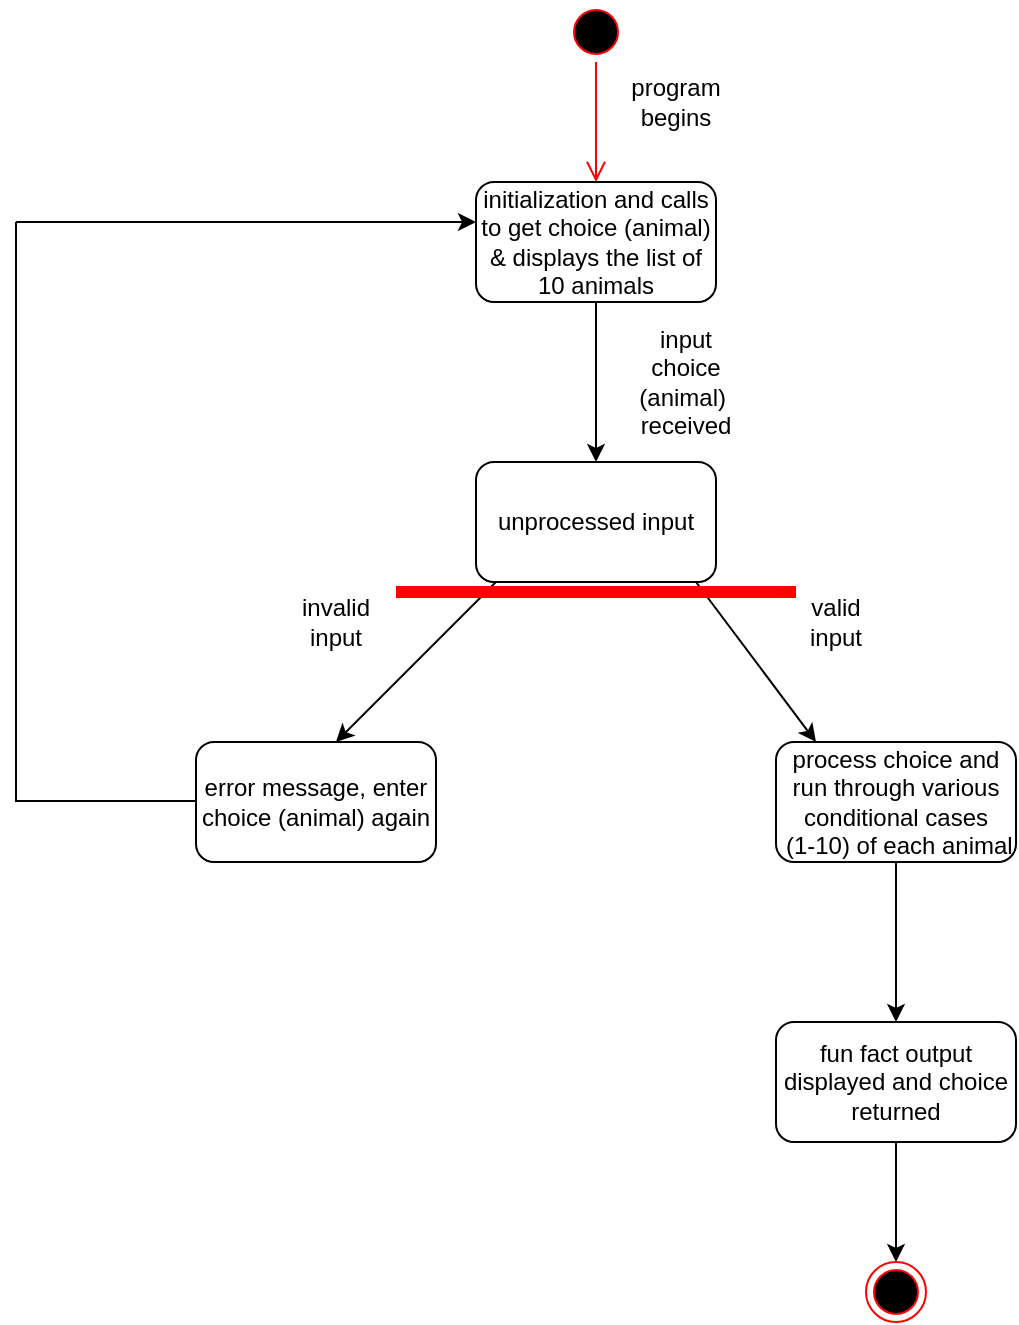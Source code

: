 <mxfile version="13.9.9" type="github"><diagram name="Page-1" id="e7e014a7-5840-1c2e-5031-d8a46d1fe8dd"><mxGraphModel dx="868" dy="1276" grid="1" gridSize="10" guides="1" tooltips="1" connect="1" arrows="1" fold="1" page="1" pageScale="1" pageWidth="1169" pageHeight="826" background="#ffffff" math="0" shadow="0"><root><mxCell id="0"/><mxCell id="1" parent="0"/><mxCell id="0--OqQGSle-UmMOX-37L-42" value="" style="ellipse;html=1;shape=startState;fillColor=#000000;strokeColor=#ff0000;" parent="1" vertex="1"><mxGeometry x="435" y="-670" width="30" height="30" as="geometry"/></mxCell><mxCell id="0--OqQGSle-UmMOX-37L-43" value="" style="edgeStyle=orthogonalEdgeStyle;html=1;verticalAlign=bottom;endArrow=open;endSize=8;strokeColor=#ff0000;entryX=0.5;entryY=0;entryDx=0;entryDy=0;entryPerimeter=0;" parent="1" source="0--OqQGSle-UmMOX-37L-42" target="0--OqQGSle-UmMOX-37L-56" edge="1"><mxGeometry relative="1" as="geometry"><mxPoint x="450" y="-590" as="targetPoint"/></mxGeometry></mxCell><mxCell id="0--OqQGSle-UmMOX-37L-44" value="input &lt;br&gt;choice (animal)&amp;nbsp; received" style="text;html=1;strokeColor=none;fillColor=none;align=center;verticalAlign=middle;whiteSpace=wrap;rounded=0;" parent="1" vertex="1"><mxGeometry x="470" y="-500" width="50" height="40" as="geometry"/></mxCell><mxCell id="0--OqQGSle-UmMOX-37L-45" value="unprocessed input" style="rounded=1;whiteSpace=wrap;html=1;" parent="1" vertex="1"><mxGeometry x="390" y="-440" width="120" height="60" as="geometry"/></mxCell><mxCell id="0--OqQGSle-UmMOX-37L-49" value="" style="endArrow=classic;html=1;" parent="1" edge="1"><mxGeometry width="50" height="50" relative="1" as="geometry"><mxPoint x="400" y="-380" as="sourcePoint"/><mxPoint x="320" y="-300" as="targetPoint"/></mxGeometry></mxCell><mxCell id="0--OqQGSle-UmMOX-37L-50" value="" style="endArrow=classic;html=1;" parent="1" edge="1"><mxGeometry width="50" height="50" relative="1" as="geometry"><mxPoint x="500" y="-380" as="sourcePoint"/><mxPoint x="560" y="-300" as="targetPoint"/></mxGeometry></mxCell><mxCell id="0--OqQGSle-UmMOX-37L-51" value="invalid input" style="text;html=1;strokeColor=none;fillColor=none;align=center;verticalAlign=middle;whiteSpace=wrap;rounded=0;" parent="1" vertex="1"><mxGeometry x="300" y="-370" width="40" height="20" as="geometry"/></mxCell><mxCell id="0--OqQGSle-UmMOX-37L-52" value="valid input" style="text;html=1;strokeColor=none;fillColor=none;align=center;verticalAlign=middle;whiteSpace=wrap;rounded=0;" parent="1" vertex="1"><mxGeometry x="550" y="-370" width="40" height="20" as="geometry"/></mxCell><mxCell id="0--OqQGSle-UmMOX-37L-53" value="error message, enter choice (animal) again" style="rounded=1;whiteSpace=wrap;html=1;" parent="1" vertex="1"><mxGeometry x="250" y="-300" width="120" height="60" as="geometry"/></mxCell><mxCell id="0--OqQGSle-UmMOX-37L-64" value="" style="edgeStyle=orthogonalEdgeStyle;rounded=0;orthogonalLoop=1;jettySize=auto;html=1;" parent="1" source="0--OqQGSle-UmMOX-37L-54" edge="1"><mxGeometry relative="1" as="geometry"><mxPoint x="600" y="-160" as="targetPoint"/></mxGeometry></mxCell><mxCell id="0--OqQGSle-UmMOX-37L-54" value="process choice and run through various conditional cases&lt;br&gt;&amp;nbsp;(1-10) of each animal" style="rounded=1;whiteSpace=wrap;html=1;" parent="1" vertex="1"><mxGeometry x="540" y="-300" width="120" height="60" as="geometry"/></mxCell><mxCell id="0--OqQGSle-UmMOX-37L-58" value="" style="edgeStyle=orthogonalEdgeStyle;rounded=0;orthogonalLoop=1;jettySize=auto;html=1;" parent="1" source="0--OqQGSle-UmMOX-37L-56" target="0--OqQGSle-UmMOX-37L-45" edge="1"><mxGeometry relative="1" as="geometry"/></mxCell><mxCell id="0--OqQGSle-UmMOX-37L-56" value="initialization and calls to get choice (animal) &amp;amp; displays the list of 10 animals" style="rounded=1;whiteSpace=wrap;html=1;" parent="1" vertex="1"><mxGeometry x="390" y="-580" width="120" height="60" as="geometry"/></mxCell><mxCell id="0--OqQGSle-UmMOX-37L-59" value="" style="endArrow=none;html=1;" parent="1" edge="1"><mxGeometry width="50" height="50" relative="1" as="geometry"><mxPoint x="160" y="-270.5" as="sourcePoint"/><mxPoint x="250" y="-270.5" as="targetPoint"/></mxGeometry></mxCell><mxCell id="0--OqQGSle-UmMOX-37L-60" value="" style="endArrow=none;html=1;" parent="1" edge="1"><mxGeometry width="50" height="50" relative="1" as="geometry"><mxPoint x="160" y="-270" as="sourcePoint"/><mxPoint x="160" y="-560" as="targetPoint"/></mxGeometry></mxCell><mxCell id="0--OqQGSle-UmMOX-37L-61" value="" style="endArrow=classic;html=1;" parent="1" edge="1"><mxGeometry width="50" height="50" relative="1" as="geometry"><mxPoint x="160" y="-560" as="sourcePoint"/><mxPoint x="390" y="-560" as="targetPoint"/></mxGeometry></mxCell><mxCell id="0--OqQGSle-UmMOX-37L-62" value="program begins" style="text;html=1;strokeColor=none;fillColor=none;align=center;verticalAlign=middle;whiteSpace=wrap;rounded=0;" parent="1" vertex="1"><mxGeometry x="470" y="-630" width="40" height="20" as="geometry"/></mxCell><mxCell id="0--OqQGSle-UmMOX-37L-65" value="" style="shape=line;html=1;strokeWidth=6;strokeColor=#ff0000;" parent="1" vertex="1"><mxGeometry x="350" y="-380" width="200" height="10" as="geometry"/></mxCell><mxCell id="0--OqQGSle-UmMOX-37L-69" value="" style="edgeStyle=orthogonalEdgeStyle;rounded=0;orthogonalLoop=1;jettySize=auto;html=1;" parent="1" source="0--OqQGSle-UmMOX-37L-67" target="0--OqQGSle-UmMOX-37L-68" edge="1"><mxGeometry relative="1" as="geometry"/></mxCell><mxCell id="0--OqQGSle-UmMOX-37L-67" value="fun fact output displayed and choice returned" style="rounded=1;whiteSpace=wrap;html=1;" parent="1" vertex="1"><mxGeometry x="540" y="-160" width="120" height="60" as="geometry"/></mxCell><mxCell id="0--OqQGSle-UmMOX-37L-68" value="" style="ellipse;html=1;shape=endState;fillColor=#000000;strokeColor=#ff0000;" parent="1" vertex="1"><mxGeometry x="585" y="-40" width="30" height="30" as="geometry"/></mxCell></root></mxGraphModel></diagram></mxfile>
